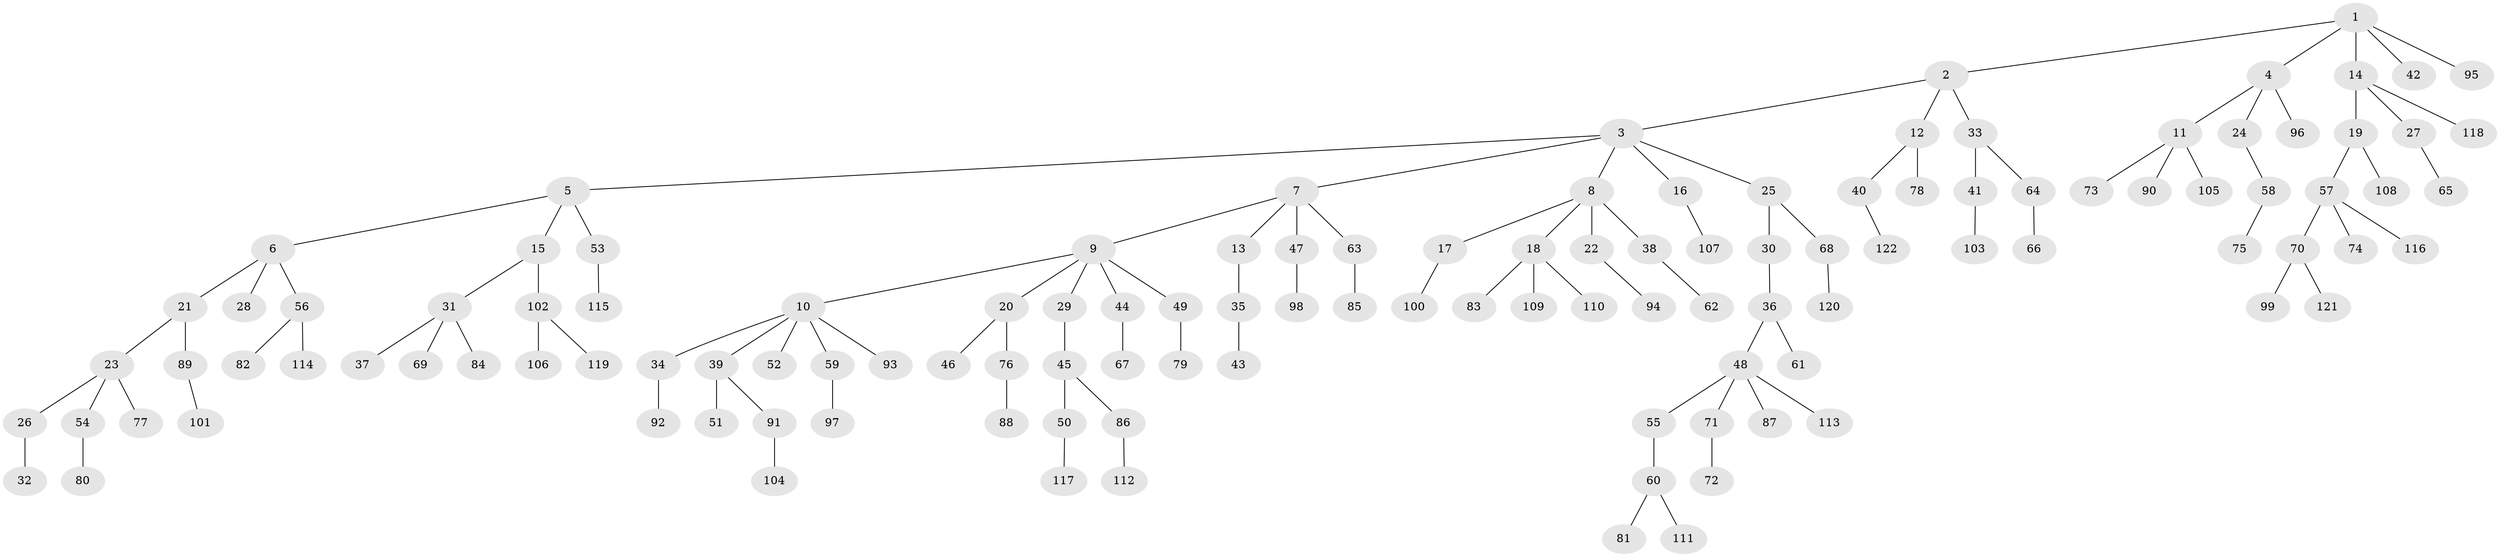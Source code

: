 // Generated by graph-tools (version 1.1) at 2025/15/03/09/25 04:15:35]
// undirected, 122 vertices, 121 edges
graph export_dot {
graph [start="1"]
  node [color=gray90,style=filled];
  1;
  2;
  3;
  4;
  5;
  6;
  7;
  8;
  9;
  10;
  11;
  12;
  13;
  14;
  15;
  16;
  17;
  18;
  19;
  20;
  21;
  22;
  23;
  24;
  25;
  26;
  27;
  28;
  29;
  30;
  31;
  32;
  33;
  34;
  35;
  36;
  37;
  38;
  39;
  40;
  41;
  42;
  43;
  44;
  45;
  46;
  47;
  48;
  49;
  50;
  51;
  52;
  53;
  54;
  55;
  56;
  57;
  58;
  59;
  60;
  61;
  62;
  63;
  64;
  65;
  66;
  67;
  68;
  69;
  70;
  71;
  72;
  73;
  74;
  75;
  76;
  77;
  78;
  79;
  80;
  81;
  82;
  83;
  84;
  85;
  86;
  87;
  88;
  89;
  90;
  91;
  92;
  93;
  94;
  95;
  96;
  97;
  98;
  99;
  100;
  101;
  102;
  103;
  104;
  105;
  106;
  107;
  108;
  109;
  110;
  111;
  112;
  113;
  114;
  115;
  116;
  117;
  118;
  119;
  120;
  121;
  122;
  1 -- 2;
  1 -- 4;
  1 -- 14;
  1 -- 42;
  1 -- 95;
  2 -- 3;
  2 -- 12;
  2 -- 33;
  3 -- 5;
  3 -- 7;
  3 -- 8;
  3 -- 16;
  3 -- 25;
  4 -- 11;
  4 -- 24;
  4 -- 96;
  5 -- 6;
  5 -- 15;
  5 -- 53;
  6 -- 21;
  6 -- 28;
  6 -- 56;
  7 -- 9;
  7 -- 13;
  7 -- 47;
  7 -- 63;
  8 -- 17;
  8 -- 18;
  8 -- 22;
  8 -- 38;
  9 -- 10;
  9 -- 20;
  9 -- 29;
  9 -- 44;
  9 -- 49;
  10 -- 34;
  10 -- 39;
  10 -- 52;
  10 -- 59;
  10 -- 93;
  11 -- 73;
  11 -- 90;
  11 -- 105;
  12 -- 40;
  12 -- 78;
  13 -- 35;
  14 -- 19;
  14 -- 27;
  14 -- 118;
  15 -- 31;
  15 -- 102;
  16 -- 107;
  17 -- 100;
  18 -- 83;
  18 -- 109;
  18 -- 110;
  19 -- 57;
  19 -- 108;
  20 -- 46;
  20 -- 76;
  21 -- 23;
  21 -- 89;
  22 -- 94;
  23 -- 26;
  23 -- 54;
  23 -- 77;
  24 -- 58;
  25 -- 30;
  25 -- 68;
  26 -- 32;
  27 -- 65;
  29 -- 45;
  30 -- 36;
  31 -- 37;
  31 -- 69;
  31 -- 84;
  33 -- 41;
  33 -- 64;
  34 -- 92;
  35 -- 43;
  36 -- 48;
  36 -- 61;
  38 -- 62;
  39 -- 51;
  39 -- 91;
  40 -- 122;
  41 -- 103;
  44 -- 67;
  45 -- 50;
  45 -- 86;
  47 -- 98;
  48 -- 55;
  48 -- 71;
  48 -- 87;
  48 -- 113;
  49 -- 79;
  50 -- 117;
  53 -- 115;
  54 -- 80;
  55 -- 60;
  56 -- 82;
  56 -- 114;
  57 -- 70;
  57 -- 74;
  57 -- 116;
  58 -- 75;
  59 -- 97;
  60 -- 81;
  60 -- 111;
  63 -- 85;
  64 -- 66;
  68 -- 120;
  70 -- 99;
  70 -- 121;
  71 -- 72;
  76 -- 88;
  86 -- 112;
  89 -- 101;
  91 -- 104;
  102 -- 106;
  102 -- 119;
}
